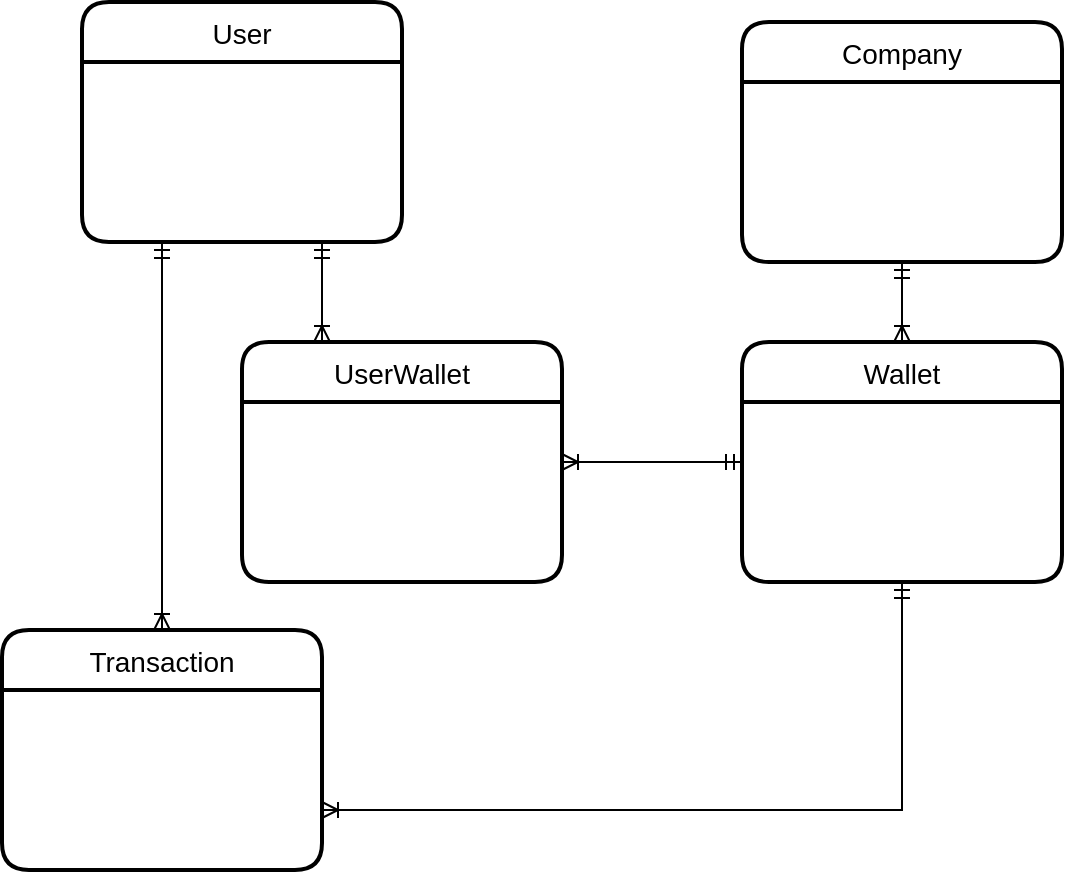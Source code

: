 <mxfile version="20.5.3" type="device"><diagram id="t_FQGmWB_zXW7bSOUXKe" name="Page-1"><mxGraphModel dx="1480" dy="718" grid="1" gridSize="10" guides="1" tooltips="1" connect="1" arrows="1" fold="1" page="1" pageScale="1" pageWidth="1169" pageHeight="827" math="0" shadow="0"><root><mxCell id="0"/><mxCell id="1" parent="0"/><mxCell id="vtHtTVg7YbYKrz3AZ_RN-11" value="User" style="swimlane;childLayout=stackLayout;horizontal=1;startSize=30;horizontalStack=0;rounded=1;fontSize=14;fontStyle=0;strokeWidth=2;resizeParent=0;resizeLast=1;shadow=0;dashed=0;align=center;" parent="1" vertex="1"><mxGeometry x="110" y="40" width="160" height="120" as="geometry"/></mxCell><mxCell id="vtHtTVg7YbYKrz3AZ_RN-14" value="Company" style="swimlane;childLayout=stackLayout;horizontal=1;startSize=30;horizontalStack=0;rounded=1;fontSize=14;fontStyle=0;strokeWidth=2;resizeParent=0;resizeLast=1;shadow=0;dashed=0;align=center;" parent="1" vertex="1"><mxGeometry x="440" y="50" width="160" height="120" as="geometry"/></mxCell><mxCell id="vtHtTVg7YbYKrz3AZ_RN-15" value="Wallet" style="swimlane;childLayout=stackLayout;horizontal=1;startSize=30;horizontalStack=0;rounded=1;fontSize=14;fontStyle=0;strokeWidth=2;resizeParent=0;resizeLast=1;shadow=0;dashed=0;align=center;" parent="1" vertex="1"><mxGeometry x="440" y="210" width="160" height="120" as="geometry"/></mxCell><mxCell id="vtHtTVg7YbYKrz3AZ_RN-16" value="" style="fontSize=12;html=1;endArrow=ERoneToMany;startArrow=ERmandOne;rounded=0;entryX=0.5;entryY=0;entryDx=0;entryDy=0;exitX=0.5;exitY=1;exitDx=0;exitDy=0;" parent="1" source="vtHtTVg7YbYKrz3AZ_RN-14" target="vtHtTVg7YbYKrz3AZ_RN-15" edge="1"><mxGeometry width="100" height="100" relative="1" as="geometry"><mxPoint x="630" y="100" as="sourcePoint"/><mxPoint x="750" y="360" as="targetPoint"/></mxGeometry></mxCell><mxCell id="vtHtTVg7YbYKrz3AZ_RN-17" value="UserWallet" style="swimlane;childLayout=stackLayout;horizontal=1;startSize=30;horizontalStack=0;rounded=1;fontSize=14;fontStyle=0;strokeWidth=2;resizeParent=0;resizeLast=1;shadow=0;dashed=0;align=center;" parent="1" vertex="1"><mxGeometry x="190" y="210" width="160" height="120" as="geometry"/></mxCell><mxCell id="vtHtTVg7YbYKrz3AZ_RN-18" value="" style="edgeStyle=orthogonalEdgeStyle;fontSize=12;html=1;endArrow=ERoneToMany;startArrow=ERmandOne;rounded=0;entryX=1;entryY=0.5;entryDx=0;entryDy=0;exitX=0;exitY=0.5;exitDx=0;exitDy=0;" parent="1" source="vtHtTVg7YbYKrz3AZ_RN-15" target="vtHtTVg7YbYKrz3AZ_RN-17" edge="1"><mxGeometry width="100" height="100" relative="1" as="geometry"><mxPoint x="610" y="290" as="sourcePoint"/><mxPoint x="500" y="190" as="targetPoint"/></mxGeometry></mxCell><mxCell id="vtHtTVg7YbYKrz3AZ_RN-19" value="" style="fontSize=12;html=1;endArrow=ERoneToMany;startArrow=ERmandOne;rounded=0;exitX=0.75;exitY=1;exitDx=0;exitDy=0;entryX=0.25;entryY=0;entryDx=0;entryDy=0;" parent="1" source="vtHtTVg7YbYKrz3AZ_RN-11" target="vtHtTVg7YbYKrz3AZ_RN-17" edge="1"><mxGeometry width="100" height="100" relative="1" as="geometry"><mxPoint x="77" y="100" as="sourcePoint"/><mxPoint x="190" y="360" as="targetPoint"/></mxGeometry></mxCell><mxCell id="vtHtTVg7YbYKrz3AZ_RN-20" value="Transaction" style="swimlane;childLayout=stackLayout;horizontal=1;startSize=30;horizontalStack=0;rounded=1;fontSize=14;fontStyle=0;strokeWidth=2;resizeParent=0;resizeLast=1;shadow=0;dashed=0;align=center;" parent="1" vertex="1"><mxGeometry x="70" y="354" width="160" height="120" as="geometry"/></mxCell><mxCell id="vtHtTVg7YbYKrz3AZ_RN-21" value="" style="edgeStyle=orthogonalEdgeStyle;fontSize=12;html=1;endArrow=ERoneToMany;startArrow=ERmandOne;rounded=0;entryX=1;entryY=0.75;entryDx=0;entryDy=0;exitX=0.5;exitY=1;exitDx=0;exitDy=0;" parent="1" source="vtHtTVg7YbYKrz3AZ_RN-15" target="vtHtTVg7YbYKrz3AZ_RN-20" edge="1"><mxGeometry width="100" height="100" relative="1" as="geometry"><mxPoint x="490" y="470" as="sourcePoint"/><mxPoint x="500" y="360" as="targetPoint"/></mxGeometry></mxCell><mxCell id="vtHtTVg7YbYKrz3AZ_RN-22" value="" style="fontSize=12;html=1;endArrow=ERoneToMany;startArrow=ERmandOne;rounded=0;entryX=0.5;entryY=0;entryDx=0;entryDy=0;exitX=0.25;exitY=1;exitDx=0;exitDy=0;" parent="1" source="vtHtTVg7YbYKrz3AZ_RN-11" target="vtHtTVg7YbYKrz3AZ_RN-20" edge="1"><mxGeometry width="100" height="100" relative="1" as="geometry"><mxPoint x="150" y="160" as="sourcePoint"/><mxPoint x="190" y="529" as="targetPoint"/></mxGeometry></mxCell></root></mxGraphModel></diagram></mxfile>